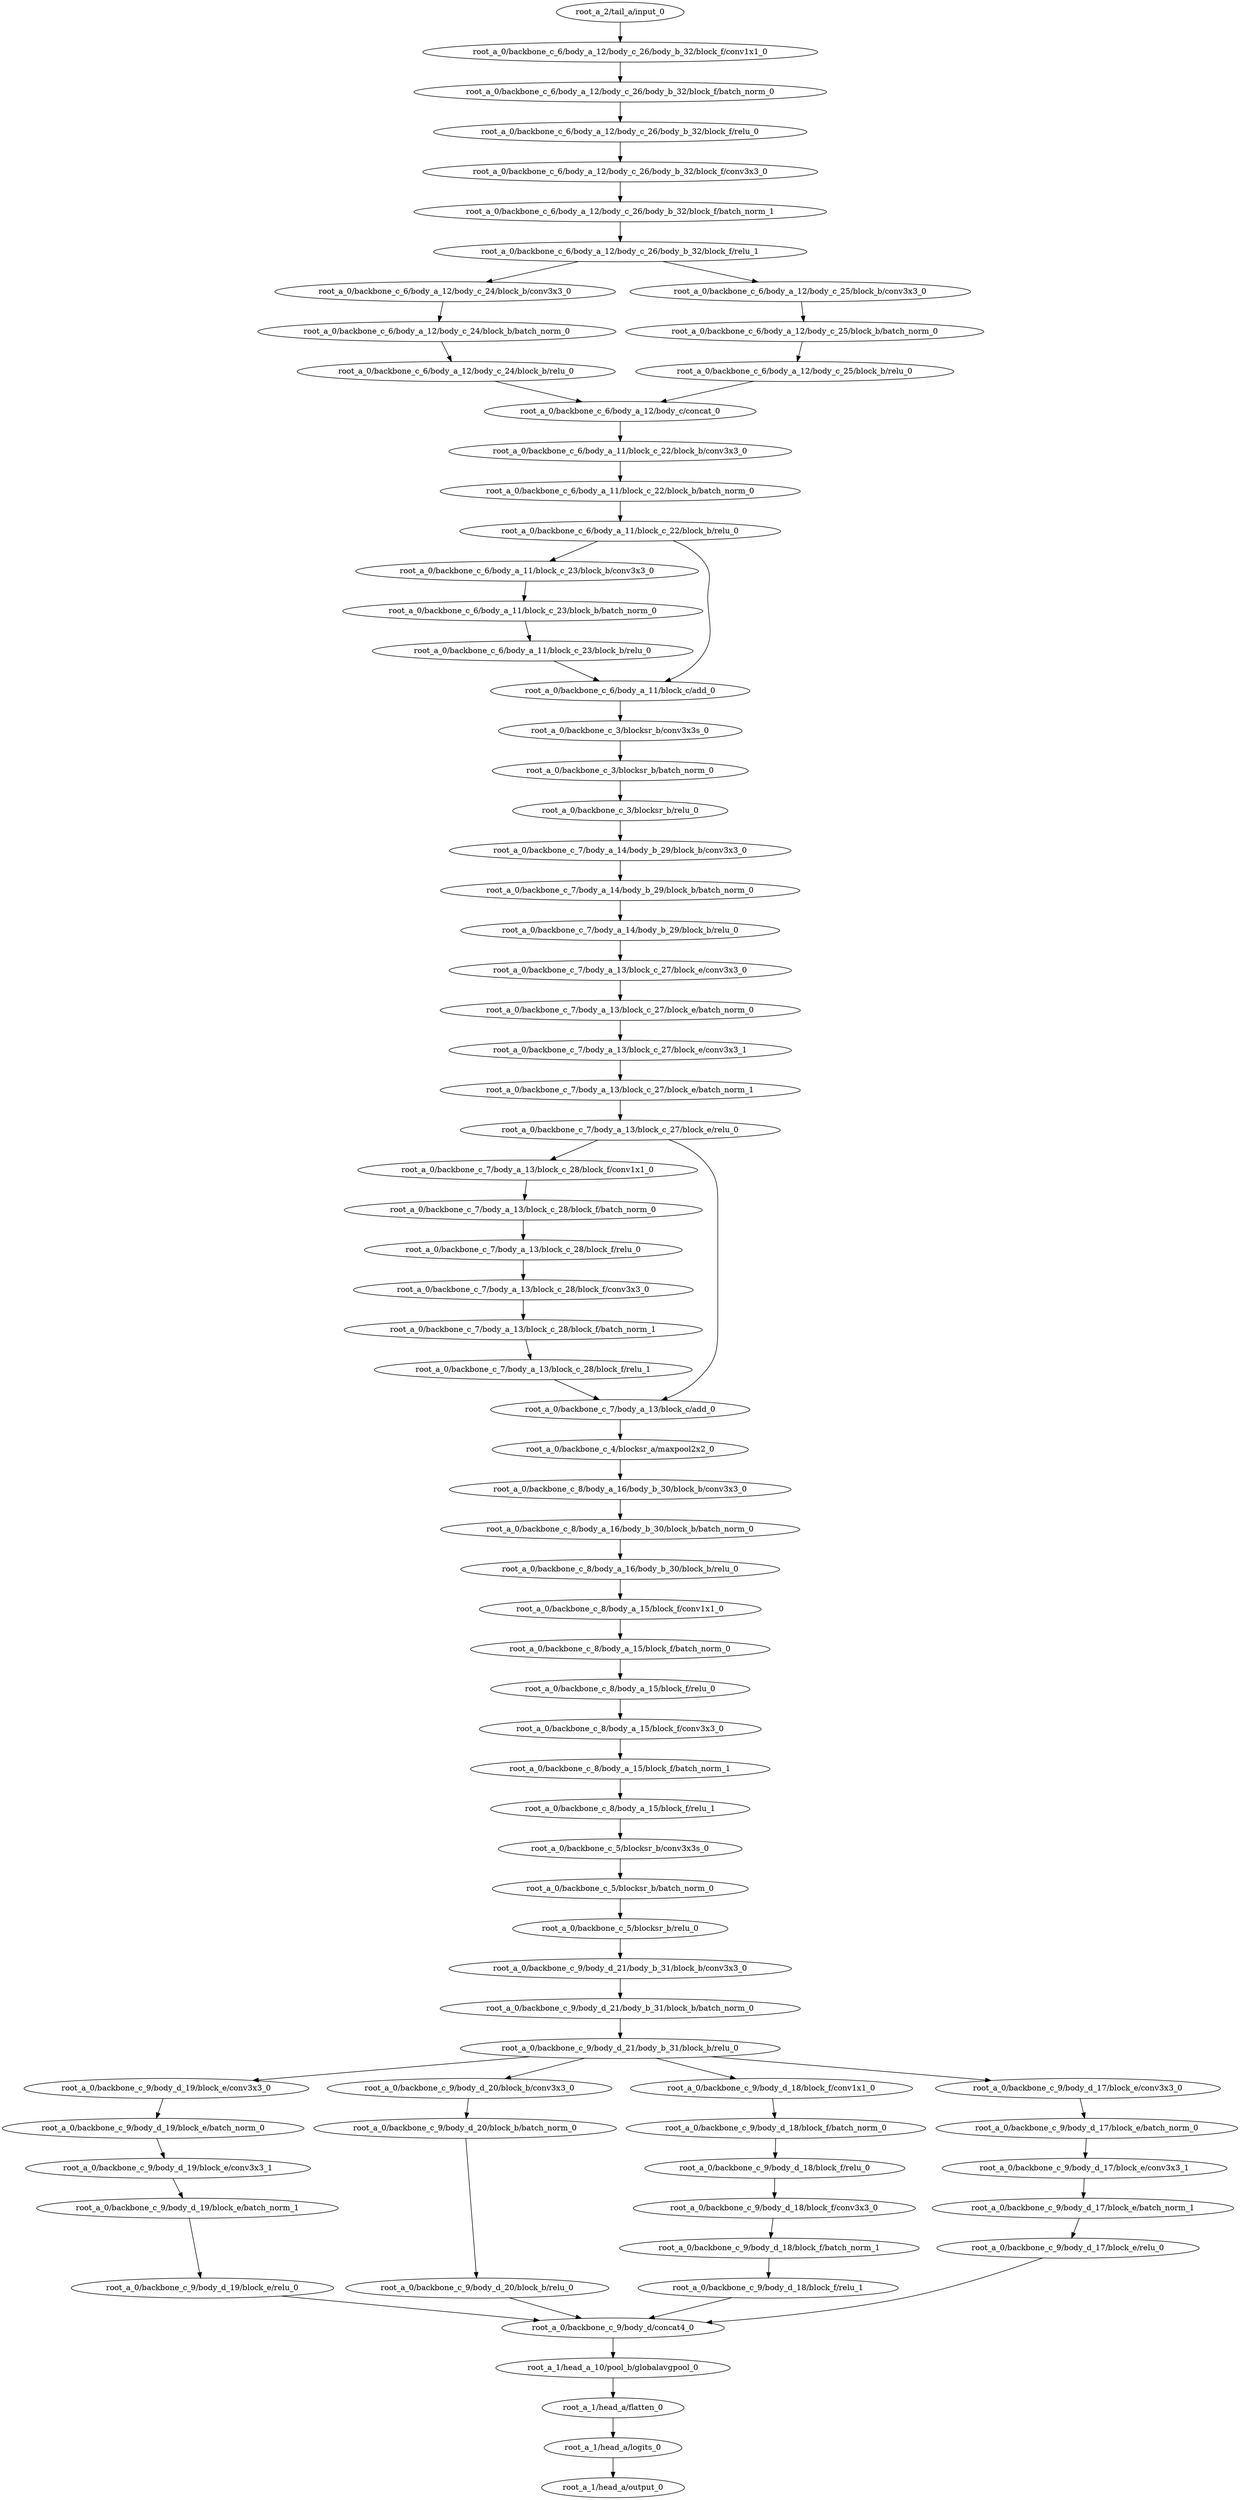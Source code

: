 digraph root_a {
	"root_a_2/tail_a/input_0"
	"root_a_0/backbone_c_6/body_a_12/body_c_26/body_b_32/block_f/conv1x1_0"
	"root_a_0/backbone_c_6/body_a_12/body_c_26/body_b_32/block_f/batch_norm_0"
	"root_a_0/backbone_c_6/body_a_12/body_c_26/body_b_32/block_f/relu_0"
	"root_a_0/backbone_c_6/body_a_12/body_c_26/body_b_32/block_f/conv3x3_0"
	"root_a_0/backbone_c_6/body_a_12/body_c_26/body_b_32/block_f/batch_norm_1"
	"root_a_0/backbone_c_6/body_a_12/body_c_26/body_b_32/block_f/relu_1"
	"root_a_0/backbone_c_6/body_a_12/body_c_24/block_b/conv3x3_0"
	"root_a_0/backbone_c_6/body_a_12/body_c_24/block_b/batch_norm_0"
	"root_a_0/backbone_c_6/body_a_12/body_c_24/block_b/relu_0"
	"root_a_0/backbone_c_6/body_a_12/body_c_25/block_b/conv3x3_0"
	"root_a_0/backbone_c_6/body_a_12/body_c_25/block_b/batch_norm_0"
	"root_a_0/backbone_c_6/body_a_12/body_c_25/block_b/relu_0"
	"root_a_0/backbone_c_6/body_a_12/body_c/concat_0"
	"root_a_0/backbone_c_6/body_a_11/block_c_22/block_b/conv3x3_0"
	"root_a_0/backbone_c_6/body_a_11/block_c_22/block_b/batch_norm_0"
	"root_a_0/backbone_c_6/body_a_11/block_c_22/block_b/relu_0"
	"root_a_0/backbone_c_6/body_a_11/block_c_23/block_b/conv3x3_0"
	"root_a_0/backbone_c_6/body_a_11/block_c_23/block_b/batch_norm_0"
	"root_a_0/backbone_c_6/body_a_11/block_c_23/block_b/relu_0"
	"root_a_0/backbone_c_6/body_a_11/block_c/add_0"
	"root_a_0/backbone_c_3/blocksr_b/conv3x3s_0"
	"root_a_0/backbone_c_3/blocksr_b/batch_norm_0"
	"root_a_0/backbone_c_3/blocksr_b/relu_0"
	"root_a_0/backbone_c_7/body_a_14/body_b_29/block_b/conv3x3_0"
	"root_a_0/backbone_c_7/body_a_14/body_b_29/block_b/batch_norm_0"
	"root_a_0/backbone_c_7/body_a_14/body_b_29/block_b/relu_0"
	"root_a_0/backbone_c_7/body_a_13/block_c_27/block_e/conv3x3_0"
	"root_a_0/backbone_c_7/body_a_13/block_c_27/block_e/batch_norm_0"
	"root_a_0/backbone_c_7/body_a_13/block_c_27/block_e/conv3x3_1"
	"root_a_0/backbone_c_7/body_a_13/block_c_27/block_e/batch_norm_1"
	"root_a_0/backbone_c_7/body_a_13/block_c_27/block_e/relu_0"
	"root_a_0/backbone_c_7/body_a_13/block_c_28/block_f/conv1x1_0"
	"root_a_0/backbone_c_7/body_a_13/block_c_28/block_f/batch_norm_0"
	"root_a_0/backbone_c_7/body_a_13/block_c_28/block_f/relu_0"
	"root_a_0/backbone_c_7/body_a_13/block_c_28/block_f/conv3x3_0"
	"root_a_0/backbone_c_7/body_a_13/block_c_28/block_f/batch_norm_1"
	"root_a_0/backbone_c_7/body_a_13/block_c_28/block_f/relu_1"
	"root_a_0/backbone_c_7/body_a_13/block_c/add_0"
	"root_a_0/backbone_c_4/blocksr_a/maxpool2x2_0"
	"root_a_0/backbone_c_8/body_a_16/body_b_30/block_b/conv3x3_0"
	"root_a_0/backbone_c_8/body_a_16/body_b_30/block_b/batch_norm_0"
	"root_a_0/backbone_c_8/body_a_16/body_b_30/block_b/relu_0"
	"root_a_0/backbone_c_8/body_a_15/block_f/conv1x1_0"
	"root_a_0/backbone_c_8/body_a_15/block_f/batch_norm_0"
	"root_a_0/backbone_c_8/body_a_15/block_f/relu_0"
	"root_a_0/backbone_c_8/body_a_15/block_f/conv3x3_0"
	"root_a_0/backbone_c_8/body_a_15/block_f/batch_norm_1"
	"root_a_0/backbone_c_8/body_a_15/block_f/relu_1"
	"root_a_0/backbone_c_5/blocksr_b/conv3x3s_0"
	"root_a_0/backbone_c_5/blocksr_b/batch_norm_0"
	"root_a_0/backbone_c_5/blocksr_b/relu_0"
	"root_a_0/backbone_c_9/body_d_21/body_b_31/block_b/conv3x3_0"
	"root_a_0/backbone_c_9/body_d_21/body_b_31/block_b/batch_norm_0"
	"root_a_0/backbone_c_9/body_d_21/body_b_31/block_b/relu_0"
	"root_a_0/backbone_c_9/body_d_19/block_e/conv3x3_0"
	"root_a_0/backbone_c_9/body_d_19/block_e/batch_norm_0"
	"root_a_0/backbone_c_9/body_d_19/block_e/conv3x3_1"
	"root_a_0/backbone_c_9/body_d_19/block_e/batch_norm_1"
	"root_a_0/backbone_c_9/body_d_19/block_e/relu_0"
	"root_a_0/backbone_c_9/body_d_20/block_b/conv3x3_0"
	"root_a_0/backbone_c_9/body_d_20/block_b/batch_norm_0"
	"root_a_0/backbone_c_9/body_d_20/block_b/relu_0"
	"root_a_0/backbone_c_9/body_d_18/block_f/conv1x1_0"
	"root_a_0/backbone_c_9/body_d_18/block_f/batch_norm_0"
	"root_a_0/backbone_c_9/body_d_18/block_f/relu_0"
	"root_a_0/backbone_c_9/body_d_18/block_f/conv3x3_0"
	"root_a_0/backbone_c_9/body_d_18/block_f/batch_norm_1"
	"root_a_0/backbone_c_9/body_d_18/block_f/relu_1"
	"root_a_0/backbone_c_9/body_d_17/block_e/conv3x3_0"
	"root_a_0/backbone_c_9/body_d_17/block_e/batch_norm_0"
	"root_a_0/backbone_c_9/body_d_17/block_e/conv3x3_1"
	"root_a_0/backbone_c_9/body_d_17/block_e/batch_norm_1"
	"root_a_0/backbone_c_9/body_d_17/block_e/relu_0"
	"root_a_0/backbone_c_9/body_d/concat4_0"
	"root_a_1/head_a_10/pool_b/globalavgpool_0"
	"root_a_1/head_a/flatten_0"
	"root_a_1/head_a/logits_0"
	"root_a_1/head_a/output_0"

	"root_a_2/tail_a/input_0" -> "root_a_0/backbone_c_6/body_a_12/body_c_26/body_b_32/block_f/conv1x1_0"
	"root_a_0/backbone_c_6/body_a_12/body_c_26/body_b_32/block_f/conv1x1_0" -> "root_a_0/backbone_c_6/body_a_12/body_c_26/body_b_32/block_f/batch_norm_0"
	"root_a_0/backbone_c_6/body_a_12/body_c_26/body_b_32/block_f/batch_norm_0" -> "root_a_0/backbone_c_6/body_a_12/body_c_26/body_b_32/block_f/relu_0"
	"root_a_0/backbone_c_6/body_a_12/body_c_26/body_b_32/block_f/relu_0" -> "root_a_0/backbone_c_6/body_a_12/body_c_26/body_b_32/block_f/conv3x3_0"
	"root_a_0/backbone_c_6/body_a_12/body_c_26/body_b_32/block_f/conv3x3_0" -> "root_a_0/backbone_c_6/body_a_12/body_c_26/body_b_32/block_f/batch_norm_1"
	"root_a_0/backbone_c_6/body_a_12/body_c_26/body_b_32/block_f/batch_norm_1" -> "root_a_0/backbone_c_6/body_a_12/body_c_26/body_b_32/block_f/relu_1"
	"root_a_0/backbone_c_6/body_a_12/body_c_26/body_b_32/block_f/relu_1" -> "root_a_0/backbone_c_6/body_a_12/body_c_24/block_b/conv3x3_0"
	"root_a_0/backbone_c_6/body_a_12/body_c_24/block_b/conv3x3_0" -> "root_a_0/backbone_c_6/body_a_12/body_c_24/block_b/batch_norm_0"
	"root_a_0/backbone_c_6/body_a_12/body_c_24/block_b/batch_norm_0" -> "root_a_0/backbone_c_6/body_a_12/body_c_24/block_b/relu_0"
	"root_a_0/backbone_c_6/body_a_12/body_c_26/body_b_32/block_f/relu_1" -> "root_a_0/backbone_c_6/body_a_12/body_c_25/block_b/conv3x3_0"
	"root_a_0/backbone_c_6/body_a_12/body_c_25/block_b/conv3x3_0" -> "root_a_0/backbone_c_6/body_a_12/body_c_25/block_b/batch_norm_0"
	"root_a_0/backbone_c_6/body_a_12/body_c_25/block_b/batch_norm_0" -> "root_a_0/backbone_c_6/body_a_12/body_c_25/block_b/relu_0"
	"root_a_0/backbone_c_6/body_a_12/body_c_24/block_b/relu_0" -> "root_a_0/backbone_c_6/body_a_12/body_c/concat_0"
	"root_a_0/backbone_c_6/body_a_12/body_c_25/block_b/relu_0" -> "root_a_0/backbone_c_6/body_a_12/body_c/concat_0"
	"root_a_0/backbone_c_6/body_a_12/body_c/concat_0" -> "root_a_0/backbone_c_6/body_a_11/block_c_22/block_b/conv3x3_0"
	"root_a_0/backbone_c_6/body_a_11/block_c_22/block_b/conv3x3_0" -> "root_a_0/backbone_c_6/body_a_11/block_c_22/block_b/batch_norm_0"
	"root_a_0/backbone_c_6/body_a_11/block_c_22/block_b/batch_norm_0" -> "root_a_0/backbone_c_6/body_a_11/block_c_22/block_b/relu_0"
	"root_a_0/backbone_c_6/body_a_11/block_c_22/block_b/relu_0" -> "root_a_0/backbone_c_6/body_a_11/block_c_23/block_b/conv3x3_0"
	"root_a_0/backbone_c_6/body_a_11/block_c_23/block_b/conv3x3_0" -> "root_a_0/backbone_c_6/body_a_11/block_c_23/block_b/batch_norm_0"
	"root_a_0/backbone_c_6/body_a_11/block_c_23/block_b/batch_norm_0" -> "root_a_0/backbone_c_6/body_a_11/block_c_23/block_b/relu_0"
	"root_a_0/backbone_c_6/body_a_11/block_c_23/block_b/relu_0" -> "root_a_0/backbone_c_6/body_a_11/block_c/add_0"
	"root_a_0/backbone_c_6/body_a_11/block_c_22/block_b/relu_0" -> "root_a_0/backbone_c_6/body_a_11/block_c/add_0"
	"root_a_0/backbone_c_6/body_a_11/block_c/add_0" -> "root_a_0/backbone_c_3/blocksr_b/conv3x3s_0"
	"root_a_0/backbone_c_3/blocksr_b/conv3x3s_0" -> "root_a_0/backbone_c_3/blocksr_b/batch_norm_0"
	"root_a_0/backbone_c_3/blocksr_b/batch_norm_0" -> "root_a_0/backbone_c_3/blocksr_b/relu_0"
	"root_a_0/backbone_c_3/blocksr_b/relu_0" -> "root_a_0/backbone_c_7/body_a_14/body_b_29/block_b/conv3x3_0"
	"root_a_0/backbone_c_7/body_a_14/body_b_29/block_b/conv3x3_0" -> "root_a_0/backbone_c_7/body_a_14/body_b_29/block_b/batch_norm_0"
	"root_a_0/backbone_c_7/body_a_14/body_b_29/block_b/batch_norm_0" -> "root_a_0/backbone_c_7/body_a_14/body_b_29/block_b/relu_0"
	"root_a_0/backbone_c_7/body_a_14/body_b_29/block_b/relu_0" -> "root_a_0/backbone_c_7/body_a_13/block_c_27/block_e/conv3x3_0"
	"root_a_0/backbone_c_7/body_a_13/block_c_27/block_e/conv3x3_0" -> "root_a_0/backbone_c_7/body_a_13/block_c_27/block_e/batch_norm_0"
	"root_a_0/backbone_c_7/body_a_13/block_c_27/block_e/batch_norm_0" -> "root_a_0/backbone_c_7/body_a_13/block_c_27/block_e/conv3x3_1"
	"root_a_0/backbone_c_7/body_a_13/block_c_27/block_e/conv3x3_1" -> "root_a_0/backbone_c_7/body_a_13/block_c_27/block_e/batch_norm_1"
	"root_a_0/backbone_c_7/body_a_13/block_c_27/block_e/batch_norm_1" -> "root_a_0/backbone_c_7/body_a_13/block_c_27/block_e/relu_0"
	"root_a_0/backbone_c_7/body_a_13/block_c_27/block_e/relu_0" -> "root_a_0/backbone_c_7/body_a_13/block_c_28/block_f/conv1x1_0"
	"root_a_0/backbone_c_7/body_a_13/block_c_28/block_f/conv1x1_0" -> "root_a_0/backbone_c_7/body_a_13/block_c_28/block_f/batch_norm_0"
	"root_a_0/backbone_c_7/body_a_13/block_c_28/block_f/batch_norm_0" -> "root_a_0/backbone_c_7/body_a_13/block_c_28/block_f/relu_0"
	"root_a_0/backbone_c_7/body_a_13/block_c_28/block_f/relu_0" -> "root_a_0/backbone_c_7/body_a_13/block_c_28/block_f/conv3x3_0"
	"root_a_0/backbone_c_7/body_a_13/block_c_28/block_f/conv3x3_0" -> "root_a_0/backbone_c_7/body_a_13/block_c_28/block_f/batch_norm_1"
	"root_a_0/backbone_c_7/body_a_13/block_c_28/block_f/batch_norm_1" -> "root_a_0/backbone_c_7/body_a_13/block_c_28/block_f/relu_1"
	"root_a_0/backbone_c_7/body_a_13/block_c_27/block_e/relu_0" -> "root_a_0/backbone_c_7/body_a_13/block_c/add_0"
	"root_a_0/backbone_c_7/body_a_13/block_c_28/block_f/relu_1" -> "root_a_0/backbone_c_7/body_a_13/block_c/add_0"
	"root_a_0/backbone_c_7/body_a_13/block_c/add_0" -> "root_a_0/backbone_c_4/blocksr_a/maxpool2x2_0"
	"root_a_0/backbone_c_4/blocksr_a/maxpool2x2_0" -> "root_a_0/backbone_c_8/body_a_16/body_b_30/block_b/conv3x3_0"
	"root_a_0/backbone_c_8/body_a_16/body_b_30/block_b/conv3x3_0" -> "root_a_0/backbone_c_8/body_a_16/body_b_30/block_b/batch_norm_0"
	"root_a_0/backbone_c_8/body_a_16/body_b_30/block_b/batch_norm_0" -> "root_a_0/backbone_c_8/body_a_16/body_b_30/block_b/relu_0"
	"root_a_0/backbone_c_8/body_a_16/body_b_30/block_b/relu_0" -> "root_a_0/backbone_c_8/body_a_15/block_f/conv1x1_0"
	"root_a_0/backbone_c_8/body_a_15/block_f/conv1x1_0" -> "root_a_0/backbone_c_8/body_a_15/block_f/batch_norm_0"
	"root_a_0/backbone_c_8/body_a_15/block_f/batch_norm_0" -> "root_a_0/backbone_c_8/body_a_15/block_f/relu_0"
	"root_a_0/backbone_c_8/body_a_15/block_f/relu_0" -> "root_a_0/backbone_c_8/body_a_15/block_f/conv3x3_0"
	"root_a_0/backbone_c_8/body_a_15/block_f/conv3x3_0" -> "root_a_0/backbone_c_8/body_a_15/block_f/batch_norm_1"
	"root_a_0/backbone_c_8/body_a_15/block_f/batch_norm_1" -> "root_a_0/backbone_c_8/body_a_15/block_f/relu_1"
	"root_a_0/backbone_c_8/body_a_15/block_f/relu_1" -> "root_a_0/backbone_c_5/blocksr_b/conv3x3s_0"
	"root_a_0/backbone_c_5/blocksr_b/conv3x3s_0" -> "root_a_0/backbone_c_5/blocksr_b/batch_norm_0"
	"root_a_0/backbone_c_5/blocksr_b/batch_norm_0" -> "root_a_0/backbone_c_5/blocksr_b/relu_0"
	"root_a_0/backbone_c_5/blocksr_b/relu_0" -> "root_a_0/backbone_c_9/body_d_21/body_b_31/block_b/conv3x3_0"
	"root_a_0/backbone_c_9/body_d_21/body_b_31/block_b/conv3x3_0" -> "root_a_0/backbone_c_9/body_d_21/body_b_31/block_b/batch_norm_0"
	"root_a_0/backbone_c_9/body_d_21/body_b_31/block_b/batch_norm_0" -> "root_a_0/backbone_c_9/body_d_21/body_b_31/block_b/relu_0"
	"root_a_0/backbone_c_9/body_d_21/body_b_31/block_b/relu_0" -> "root_a_0/backbone_c_9/body_d_19/block_e/conv3x3_0"
	"root_a_0/backbone_c_9/body_d_19/block_e/conv3x3_0" -> "root_a_0/backbone_c_9/body_d_19/block_e/batch_norm_0"
	"root_a_0/backbone_c_9/body_d_19/block_e/batch_norm_0" -> "root_a_0/backbone_c_9/body_d_19/block_e/conv3x3_1"
	"root_a_0/backbone_c_9/body_d_19/block_e/conv3x3_1" -> "root_a_0/backbone_c_9/body_d_19/block_e/batch_norm_1"
	"root_a_0/backbone_c_9/body_d_19/block_e/batch_norm_1" -> "root_a_0/backbone_c_9/body_d_19/block_e/relu_0"
	"root_a_0/backbone_c_9/body_d_21/body_b_31/block_b/relu_0" -> "root_a_0/backbone_c_9/body_d_20/block_b/conv3x3_0"
	"root_a_0/backbone_c_9/body_d_20/block_b/conv3x3_0" -> "root_a_0/backbone_c_9/body_d_20/block_b/batch_norm_0"
	"root_a_0/backbone_c_9/body_d_20/block_b/batch_norm_0" -> "root_a_0/backbone_c_9/body_d_20/block_b/relu_0"
	"root_a_0/backbone_c_9/body_d_21/body_b_31/block_b/relu_0" -> "root_a_0/backbone_c_9/body_d_18/block_f/conv1x1_0"
	"root_a_0/backbone_c_9/body_d_18/block_f/conv1x1_0" -> "root_a_0/backbone_c_9/body_d_18/block_f/batch_norm_0"
	"root_a_0/backbone_c_9/body_d_18/block_f/batch_norm_0" -> "root_a_0/backbone_c_9/body_d_18/block_f/relu_0"
	"root_a_0/backbone_c_9/body_d_18/block_f/relu_0" -> "root_a_0/backbone_c_9/body_d_18/block_f/conv3x3_0"
	"root_a_0/backbone_c_9/body_d_18/block_f/conv3x3_0" -> "root_a_0/backbone_c_9/body_d_18/block_f/batch_norm_1"
	"root_a_0/backbone_c_9/body_d_18/block_f/batch_norm_1" -> "root_a_0/backbone_c_9/body_d_18/block_f/relu_1"
	"root_a_0/backbone_c_9/body_d_21/body_b_31/block_b/relu_0" -> "root_a_0/backbone_c_9/body_d_17/block_e/conv3x3_0"
	"root_a_0/backbone_c_9/body_d_17/block_e/conv3x3_0" -> "root_a_0/backbone_c_9/body_d_17/block_e/batch_norm_0"
	"root_a_0/backbone_c_9/body_d_17/block_e/batch_norm_0" -> "root_a_0/backbone_c_9/body_d_17/block_e/conv3x3_1"
	"root_a_0/backbone_c_9/body_d_17/block_e/conv3x3_1" -> "root_a_0/backbone_c_9/body_d_17/block_e/batch_norm_1"
	"root_a_0/backbone_c_9/body_d_17/block_e/batch_norm_1" -> "root_a_0/backbone_c_9/body_d_17/block_e/relu_0"
	"root_a_0/backbone_c_9/body_d_19/block_e/relu_0" -> "root_a_0/backbone_c_9/body_d/concat4_0"
	"root_a_0/backbone_c_9/body_d_20/block_b/relu_0" -> "root_a_0/backbone_c_9/body_d/concat4_0"
	"root_a_0/backbone_c_9/body_d_18/block_f/relu_1" -> "root_a_0/backbone_c_9/body_d/concat4_0"
	"root_a_0/backbone_c_9/body_d_17/block_e/relu_0" -> "root_a_0/backbone_c_9/body_d/concat4_0"
	"root_a_0/backbone_c_9/body_d/concat4_0" -> "root_a_1/head_a_10/pool_b/globalavgpool_0"
	"root_a_1/head_a_10/pool_b/globalavgpool_0" -> "root_a_1/head_a/flatten_0"
	"root_a_1/head_a/flatten_0" -> "root_a_1/head_a/logits_0"
	"root_a_1/head_a/logits_0" -> "root_a_1/head_a/output_0"

}